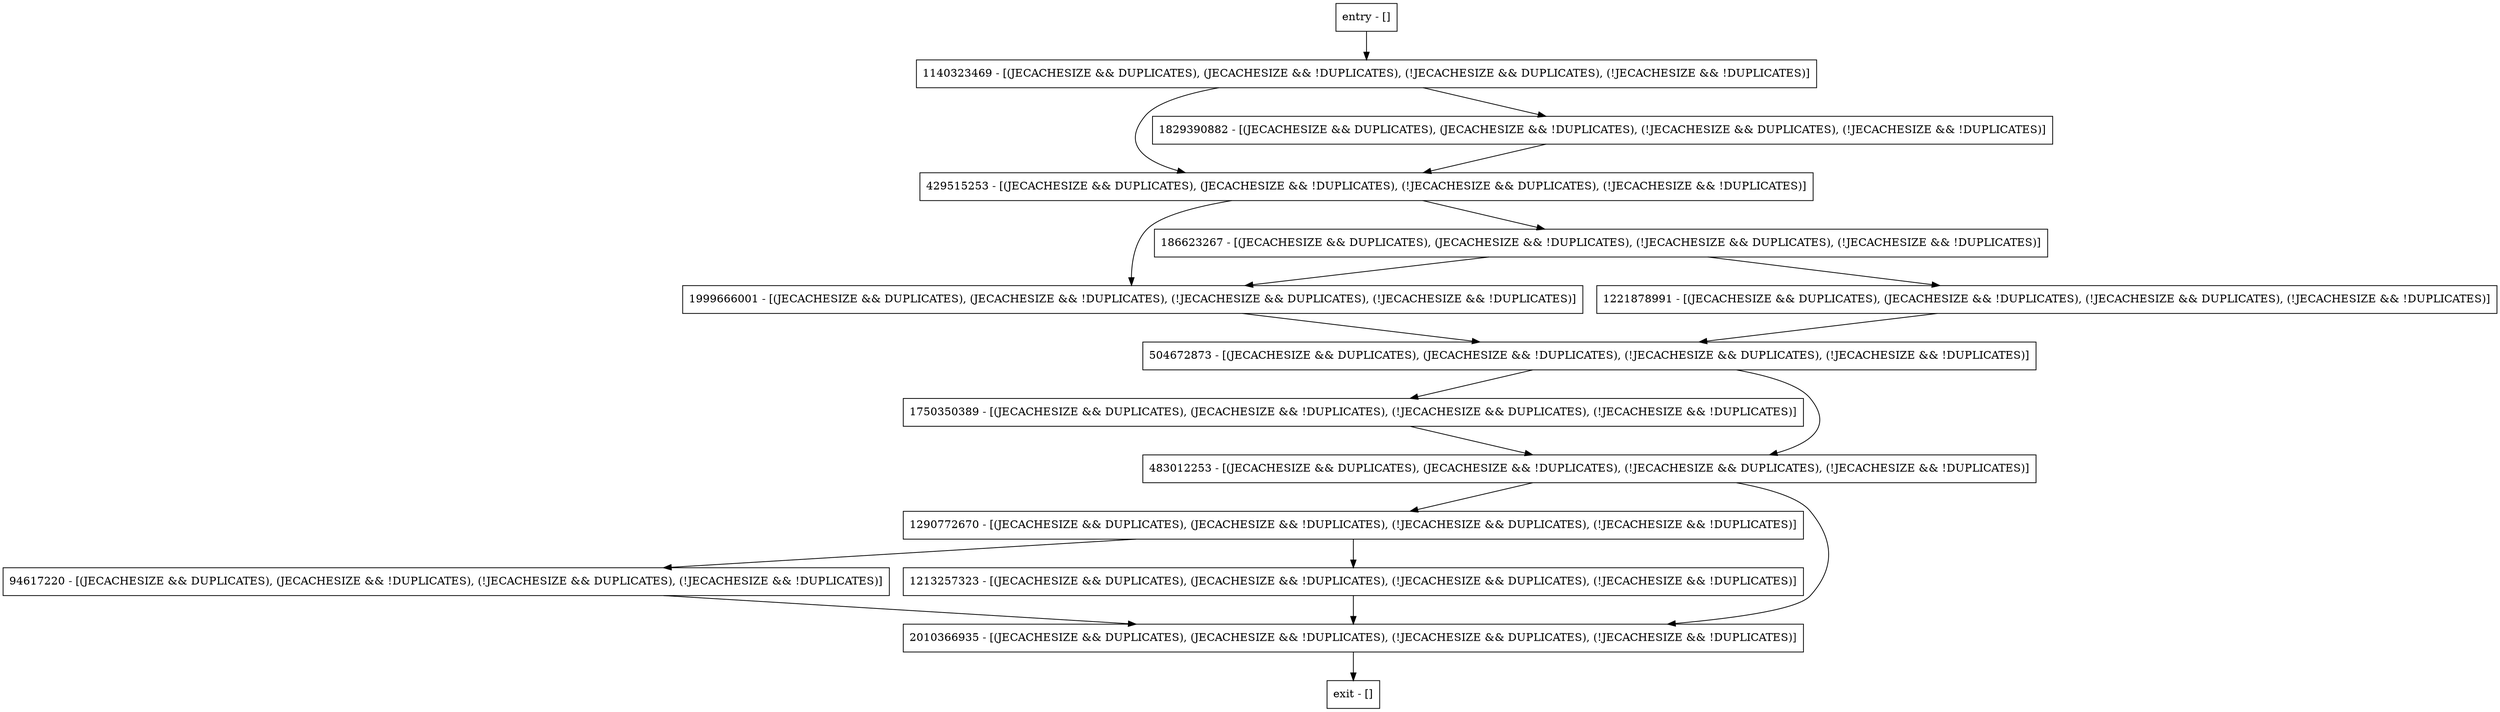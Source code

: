 digraph setConfigProperties {
node [shape=record];
186623267 [label="186623267 - [(JECACHESIZE && DUPLICATES), (JECACHESIZE && !DUPLICATES), (!JECACHESIZE && DUPLICATES), (!JECACHESIZE && !DUPLICATES)]"];
1290772670 [label="1290772670 - [(JECACHESIZE && DUPLICATES), (JECACHESIZE && !DUPLICATES), (!JECACHESIZE && DUPLICATES), (!JECACHESIZE && !DUPLICATES)]"];
1999666001 [label="1999666001 - [(JECACHESIZE && DUPLICATES), (JECACHESIZE && !DUPLICATES), (!JECACHESIZE && DUPLICATES), (!JECACHESIZE && !DUPLICATES)]"];
2010366935 [label="2010366935 - [(JECACHESIZE && DUPLICATES), (JECACHESIZE && !DUPLICATES), (!JECACHESIZE && DUPLICATES), (!JECACHESIZE && !DUPLICATES)]"];
1140323469 [label="1140323469 - [(JECACHESIZE && DUPLICATES), (JECACHESIZE && !DUPLICATES), (!JECACHESIZE && DUPLICATES), (!JECACHESIZE && !DUPLICATES)]"];
entry [label="entry - []"];
exit [label="exit - []"];
1221878991 [label="1221878991 - [(JECACHESIZE && DUPLICATES), (JECACHESIZE && !DUPLICATES), (!JECACHESIZE && DUPLICATES), (!JECACHESIZE && !DUPLICATES)]"];
429515253 [label="429515253 - [(JECACHESIZE && DUPLICATES), (JECACHESIZE && !DUPLICATES), (!JECACHESIZE && DUPLICATES), (!JECACHESIZE && !DUPLICATES)]"];
1829390882 [label="1829390882 - [(JECACHESIZE && DUPLICATES), (JECACHESIZE && !DUPLICATES), (!JECACHESIZE && DUPLICATES), (!JECACHESIZE && !DUPLICATES)]"];
1750350389 [label="1750350389 - [(JECACHESIZE && DUPLICATES), (JECACHESIZE && !DUPLICATES), (!JECACHESIZE && DUPLICATES), (!JECACHESIZE && !DUPLICATES)]"];
483012253 [label="483012253 - [(JECACHESIZE && DUPLICATES), (JECACHESIZE && !DUPLICATES), (!JECACHESIZE && DUPLICATES), (!JECACHESIZE && !DUPLICATES)]"];
504672873 [label="504672873 - [(JECACHESIZE && DUPLICATES), (JECACHESIZE && !DUPLICATES), (!JECACHESIZE && DUPLICATES), (!JECACHESIZE && !DUPLICATES)]"];
94617220 [label="94617220 - [(JECACHESIZE && DUPLICATES), (JECACHESIZE && !DUPLICATES), (!JECACHESIZE && DUPLICATES), (!JECACHESIZE && !DUPLICATES)]"];
1213257323 [label="1213257323 - [(JECACHESIZE && DUPLICATES), (JECACHESIZE && !DUPLICATES), (!JECACHESIZE && DUPLICATES), (!JECACHESIZE && !DUPLICATES)]"];
entry;
exit;
186623267 -> 1221878991;
186623267 -> 1999666001;
1290772670 -> 94617220;
1290772670 -> 1213257323;
1999666001 -> 504672873;
2010366935 -> exit;
1140323469 -> 429515253;
1140323469 -> 1829390882;
entry -> 1140323469;
1221878991 -> 504672873;
429515253 -> 186623267;
429515253 -> 1999666001;
1829390882 -> 429515253;
1750350389 -> 483012253;
483012253 -> 1290772670;
483012253 -> 2010366935;
504672873 -> 1750350389;
504672873 -> 483012253;
94617220 -> 2010366935;
1213257323 -> 2010366935;
}

